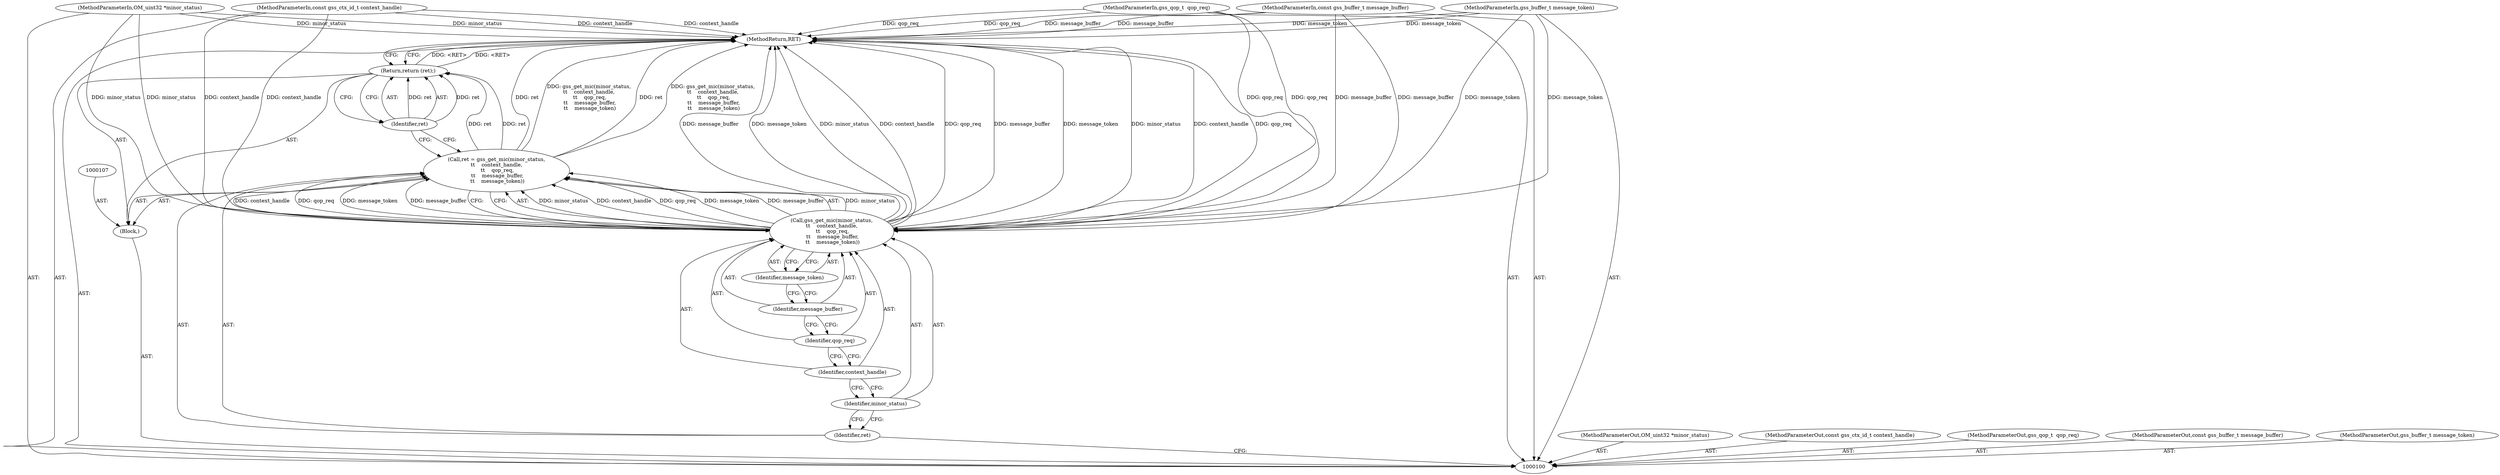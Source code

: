 digraph "1_krb5_b51b33f2bc5d1497ddf5bd107f791c101695000d_8" {
"1000118" [label="(MethodReturn,RET)"];
"1000112" [label="(Identifier,context_handle)"];
"1000113" [label="(Identifier,qop_req)"];
"1000114" [label="(Identifier,message_buffer)"];
"1000115" [label="(Identifier,message_token)"];
"1000116" [label="(Return,return (ret);)"];
"1000117" [label="(Identifier,ret)"];
"1000101" [label="(MethodParameterIn,OM_uint32 *minor_status)"];
"1000141" [label="(MethodParameterOut,OM_uint32 *minor_status)"];
"1000102" [label="(MethodParameterIn,const gss_ctx_id_t context_handle)"];
"1000142" [label="(MethodParameterOut,const gss_ctx_id_t context_handle)"];
"1000103" [label="(MethodParameterIn,gss_qop_t  qop_req)"];
"1000143" [label="(MethodParameterOut,gss_qop_t  qop_req)"];
"1000104" [label="(MethodParameterIn,const gss_buffer_t message_buffer)"];
"1000144" [label="(MethodParameterOut,const gss_buffer_t message_buffer)"];
"1000105" [label="(MethodParameterIn,gss_buffer_t message_token)"];
"1000145" [label="(MethodParameterOut,gss_buffer_t message_token)"];
"1000106" [label="(Block,)"];
"1000108" [label="(Call,ret = gss_get_mic(minor_status,\n\t\t    context_handle,\n \t\t    qop_req,\n \t\t    message_buffer,\n \t\t    message_token))"];
"1000109" [label="(Identifier,ret)"];
"1000111" [label="(Identifier,minor_status)"];
"1000110" [label="(Call,gss_get_mic(minor_status,\n\t\t    context_handle,\n \t\t    qop_req,\n \t\t    message_buffer,\n \t\t    message_token))"];
"1000118" -> "1000100"  [label="AST: "];
"1000118" -> "1000116"  [label="CFG: "];
"1000116" -> "1000118"  [label="DDG: <RET>"];
"1000104" -> "1000118"  [label="DDG: message_buffer"];
"1000105" -> "1000118"  [label="DDG: message_token"];
"1000110" -> "1000118"  [label="DDG: message_buffer"];
"1000110" -> "1000118"  [label="DDG: message_token"];
"1000110" -> "1000118"  [label="DDG: minor_status"];
"1000110" -> "1000118"  [label="DDG: context_handle"];
"1000110" -> "1000118"  [label="DDG: qop_req"];
"1000103" -> "1000118"  [label="DDG: qop_req"];
"1000108" -> "1000118"  [label="DDG: ret"];
"1000108" -> "1000118"  [label="DDG: gss_get_mic(minor_status,\n\t\t    context_handle,\n \t\t    qop_req,\n \t\t    message_buffer,\n \t\t    message_token)"];
"1000102" -> "1000118"  [label="DDG: context_handle"];
"1000101" -> "1000118"  [label="DDG: minor_status"];
"1000112" -> "1000110"  [label="AST: "];
"1000112" -> "1000111"  [label="CFG: "];
"1000113" -> "1000112"  [label="CFG: "];
"1000113" -> "1000110"  [label="AST: "];
"1000113" -> "1000112"  [label="CFG: "];
"1000114" -> "1000113"  [label="CFG: "];
"1000114" -> "1000110"  [label="AST: "];
"1000114" -> "1000113"  [label="CFG: "];
"1000115" -> "1000114"  [label="CFG: "];
"1000115" -> "1000110"  [label="AST: "];
"1000115" -> "1000114"  [label="CFG: "];
"1000110" -> "1000115"  [label="CFG: "];
"1000116" -> "1000106"  [label="AST: "];
"1000116" -> "1000117"  [label="CFG: "];
"1000117" -> "1000116"  [label="AST: "];
"1000118" -> "1000116"  [label="CFG: "];
"1000116" -> "1000118"  [label="DDG: <RET>"];
"1000117" -> "1000116"  [label="DDG: ret"];
"1000108" -> "1000116"  [label="DDG: ret"];
"1000117" -> "1000116"  [label="AST: "];
"1000117" -> "1000108"  [label="CFG: "];
"1000116" -> "1000117"  [label="CFG: "];
"1000117" -> "1000116"  [label="DDG: ret"];
"1000101" -> "1000100"  [label="AST: "];
"1000101" -> "1000118"  [label="DDG: minor_status"];
"1000101" -> "1000110"  [label="DDG: minor_status"];
"1000141" -> "1000100"  [label="AST: "];
"1000102" -> "1000100"  [label="AST: "];
"1000102" -> "1000118"  [label="DDG: context_handle"];
"1000102" -> "1000110"  [label="DDG: context_handle"];
"1000142" -> "1000100"  [label="AST: "];
"1000103" -> "1000100"  [label="AST: "];
"1000103" -> "1000118"  [label="DDG: qop_req"];
"1000103" -> "1000110"  [label="DDG: qop_req"];
"1000143" -> "1000100"  [label="AST: "];
"1000104" -> "1000100"  [label="AST: "];
"1000104" -> "1000118"  [label="DDG: message_buffer"];
"1000104" -> "1000110"  [label="DDG: message_buffer"];
"1000144" -> "1000100"  [label="AST: "];
"1000105" -> "1000100"  [label="AST: "];
"1000105" -> "1000118"  [label="DDG: message_token"];
"1000105" -> "1000110"  [label="DDG: message_token"];
"1000145" -> "1000100"  [label="AST: "];
"1000106" -> "1000100"  [label="AST: "];
"1000107" -> "1000106"  [label="AST: "];
"1000108" -> "1000106"  [label="AST: "];
"1000116" -> "1000106"  [label="AST: "];
"1000108" -> "1000106"  [label="AST: "];
"1000108" -> "1000110"  [label="CFG: "];
"1000109" -> "1000108"  [label="AST: "];
"1000110" -> "1000108"  [label="AST: "];
"1000117" -> "1000108"  [label="CFG: "];
"1000108" -> "1000118"  [label="DDG: ret"];
"1000108" -> "1000118"  [label="DDG: gss_get_mic(minor_status,\n\t\t    context_handle,\n \t\t    qop_req,\n \t\t    message_buffer,\n \t\t    message_token)"];
"1000110" -> "1000108"  [label="DDG: minor_status"];
"1000110" -> "1000108"  [label="DDG: context_handle"];
"1000110" -> "1000108"  [label="DDG: qop_req"];
"1000110" -> "1000108"  [label="DDG: message_token"];
"1000110" -> "1000108"  [label="DDG: message_buffer"];
"1000108" -> "1000116"  [label="DDG: ret"];
"1000109" -> "1000108"  [label="AST: "];
"1000109" -> "1000100"  [label="CFG: "];
"1000111" -> "1000109"  [label="CFG: "];
"1000111" -> "1000110"  [label="AST: "];
"1000111" -> "1000109"  [label="CFG: "];
"1000112" -> "1000111"  [label="CFG: "];
"1000110" -> "1000108"  [label="AST: "];
"1000110" -> "1000115"  [label="CFG: "];
"1000111" -> "1000110"  [label="AST: "];
"1000112" -> "1000110"  [label="AST: "];
"1000113" -> "1000110"  [label="AST: "];
"1000114" -> "1000110"  [label="AST: "];
"1000115" -> "1000110"  [label="AST: "];
"1000108" -> "1000110"  [label="CFG: "];
"1000110" -> "1000118"  [label="DDG: message_buffer"];
"1000110" -> "1000118"  [label="DDG: message_token"];
"1000110" -> "1000118"  [label="DDG: minor_status"];
"1000110" -> "1000118"  [label="DDG: context_handle"];
"1000110" -> "1000118"  [label="DDG: qop_req"];
"1000110" -> "1000108"  [label="DDG: minor_status"];
"1000110" -> "1000108"  [label="DDG: context_handle"];
"1000110" -> "1000108"  [label="DDG: qop_req"];
"1000110" -> "1000108"  [label="DDG: message_token"];
"1000110" -> "1000108"  [label="DDG: message_buffer"];
"1000101" -> "1000110"  [label="DDG: minor_status"];
"1000102" -> "1000110"  [label="DDG: context_handle"];
"1000103" -> "1000110"  [label="DDG: qop_req"];
"1000104" -> "1000110"  [label="DDG: message_buffer"];
"1000105" -> "1000110"  [label="DDG: message_token"];
}
